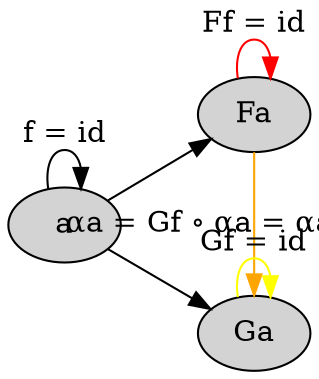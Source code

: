 digraph {
  node [style="filled" color="black" fillcolor="lightgray"]

  rankdir=LR
  { rank=same a }
  { rank=same Fa Ga }

  a [label="a"]
  Fa [label="Fa"]
  Ga [label="Ga"]

  a -> a [label="f = id"]
  a -> Fa
  a -> Ga
  Fa -> Fa [label="Ff = id" color="red"]
  Ga -> Ga [label="Gf = id" color="yellow"]
  Fa -> Ga [label="αa = Gf ∘ αa = αa ∘ Ff" color="orange"]
}
